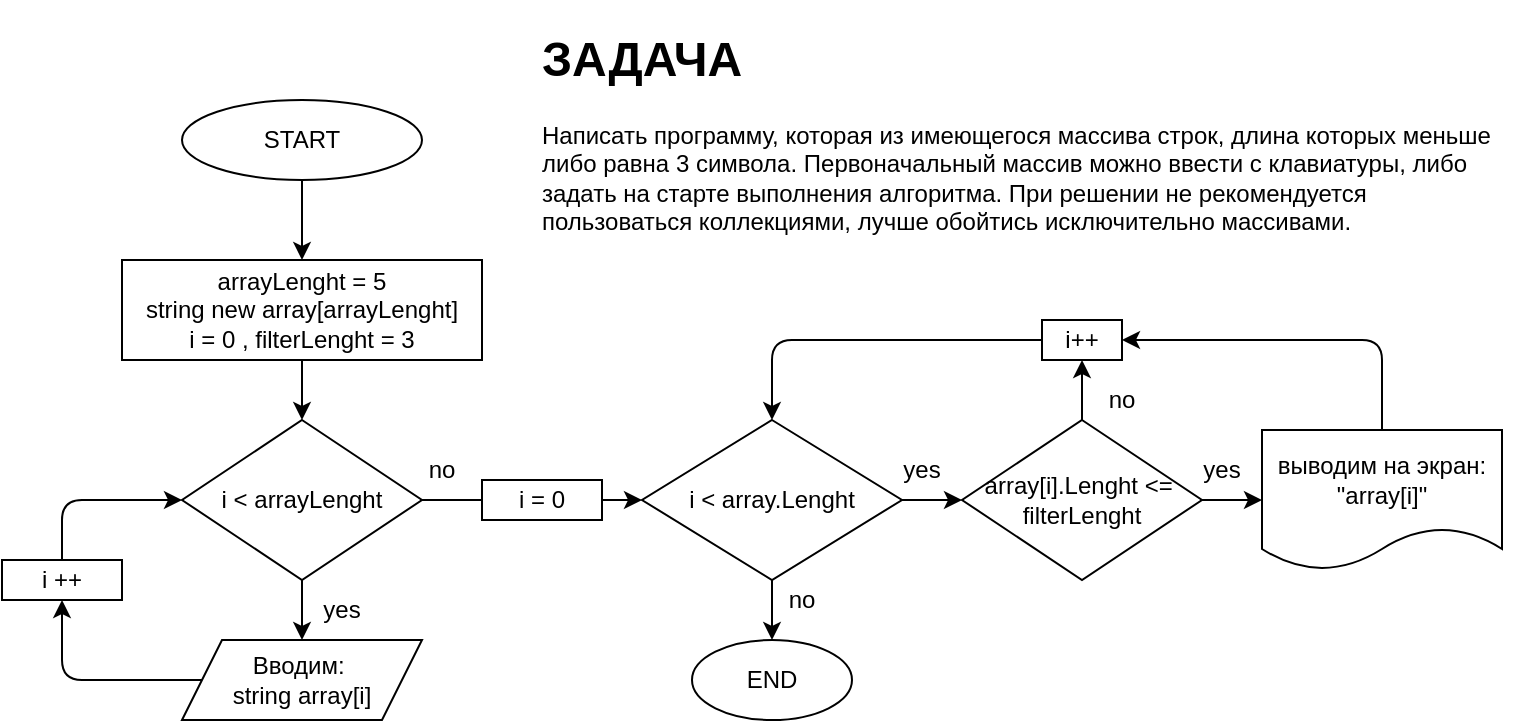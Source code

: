 <mxfile>
    <diagram id="4Ix_bgfrt5CX5B2hSqPP" name="Страница 1">
        <mxGraphModel dx="651" dy="1559" grid="1" gridSize="10" guides="1" tooltips="1" connect="1" arrows="1" fold="1" page="1" pageScale="1" pageWidth="827" pageHeight="1169" background="none" math="0" shadow="0">
            <root>
                <mxCell id="0"/>
                <mxCell id="1" parent="0"/>
                <mxCell id="9" value="" style="edgeStyle=none;html=1;" parent="1" source="2" target="7" edge="1">
                    <mxGeometry relative="1" as="geometry"/>
                </mxCell>
                <mxCell id="2" value="START" style="ellipse;whiteSpace=wrap;html=1;" parent="1" vertex="1">
                    <mxGeometry x="150" y="40" width="120" height="40" as="geometry"/>
                </mxCell>
                <mxCell id="13" value="" style="edgeStyle=none;html=1;" parent="1" source="3" target="12" edge="1">
                    <mxGeometry relative="1" as="geometry">
                        <Array as="points">
                            <mxPoint x="90" y="330"/>
                        </Array>
                    </mxGeometry>
                </mxCell>
                <mxCell id="3" value="Вводим:&amp;nbsp;&lt;br&gt;string array[i]" style="shape=parallelogram;perimeter=parallelogramPerimeter;whiteSpace=wrap;html=1;fixedSize=1;" parent="1" vertex="1">
                    <mxGeometry x="150" y="310" width="120" height="40" as="geometry"/>
                </mxCell>
                <mxCell id="6" value="" style="edgeStyle=none;html=1;" parent="1" source="4" target="3" edge="1">
                    <mxGeometry relative="1" as="geometry"/>
                </mxCell>
                <mxCell id="4" value="i &amp;lt; arrayLenght" style="rhombus;whiteSpace=wrap;html=1;" parent="1" vertex="1">
                    <mxGeometry x="150" y="200" width="120" height="80" as="geometry"/>
                </mxCell>
                <mxCell id="8" value="" style="edgeStyle=none;html=1;" parent="1" source="7" target="4" edge="1">
                    <mxGeometry relative="1" as="geometry"/>
                </mxCell>
                <mxCell id="7" value="arrayLenght = 5&lt;br&gt;string new array[arrayLenght]&lt;br&gt;i = 0 , filterLenght = 3" style="whiteSpace=wrap;html=1;" parent="1" vertex="1">
                    <mxGeometry x="120" y="120" width="180" height="50" as="geometry"/>
                </mxCell>
                <mxCell id="14" style="edgeStyle=none;html=1;entryX=0;entryY=0.5;entryDx=0;entryDy=0;" parent="1" source="12" target="4" edge="1">
                    <mxGeometry relative="1" as="geometry">
                        <Array as="points">
                            <mxPoint x="90" y="240"/>
                        </Array>
                    </mxGeometry>
                </mxCell>
                <mxCell id="12" value="i ++" style="whiteSpace=wrap;html=1;" parent="1" vertex="1">
                    <mxGeometry x="60" y="270" width="60" height="20" as="geometry"/>
                </mxCell>
                <mxCell id="32" style="edgeStyle=none;html=1;entryX=0;entryY=0.5;entryDx=0;entryDy=0;" parent="1" source="15" target="21" edge="1">
                    <mxGeometry relative="1" as="geometry"/>
                </mxCell>
                <mxCell id="42" style="edgeStyle=none;html=1;entryX=0.5;entryY=1;entryDx=0;entryDy=0;" edge="1" parent="1" source="15" target="23">
                    <mxGeometry relative="1" as="geometry">
                        <mxPoint x="570" y="160" as="targetPoint"/>
                    </mxGeometry>
                </mxCell>
                <mxCell id="15" value="array[i].Lenght &amp;lt;=&amp;nbsp;&lt;br&gt;filterLenght" style="rhombus;whiteSpace=wrap;html=1;" parent="1" vertex="1">
                    <mxGeometry x="540" y="200" width="120" height="80" as="geometry"/>
                </mxCell>
                <mxCell id="18" value="" style="edgeStyle=none;html=1;endArrow=none;" parent="1" source="4" target="17" edge="1">
                    <mxGeometry relative="1" as="geometry">
                        <mxPoint x="270" y="240" as="sourcePoint"/>
                        <mxPoint x="350" y="240" as="targetPoint"/>
                    </mxGeometry>
                </mxCell>
                <mxCell id="37" value="" style="edgeStyle=none;html=1;" edge="1" parent="1" source="17" target="36">
                    <mxGeometry relative="1" as="geometry"/>
                </mxCell>
                <mxCell id="17" value="i = 0" style="whiteSpace=wrap;html=1;" parent="1" vertex="1">
                    <mxGeometry x="300" y="230" width="60" height="20" as="geometry"/>
                </mxCell>
                <mxCell id="19" value="yes" style="text;html=1;strokeColor=none;fillColor=none;align=center;verticalAlign=middle;whiteSpace=wrap;rounded=0;" parent="1" vertex="1">
                    <mxGeometry x="200" y="280" width="60" height="30" as="geometry"/>
                </mxCell>
                <mxCell id="20" value="no" style="text;html=1;strokeColor=none;fillColor=none;align=center;verticalAlign=middle;whiteSpace=wrap;rounded=0;" parent="1" vertex="1">
                    <mxGeometry x="250" y="210" width="60" height="30" as="geometry"/>
                </mxCell>
                <mxCell id="43" style="edgeStyle=none;html=1;entryX=1;entryY=0.5;entryDx=0;entryDy=0;" edge="1" parent="1" source="21" target="23">
                    <mxGeometry relative="1" as="geometry">
                        <Array as="points">
                            <mxPoint x="750" y="160"/>
                        </Array>
                    </mxGeometry>
                </mxCell>
                <mxCell id="21" value="выводим на экран: &quot;array[i]&quot;" style="shape=document;whiteSpace=wrap;html=1;boundedLbl=1;" parent="1" vertex="1">
                    <mxGeometry x="690" y="205" width="120" height="70" as="geometry"/>
                </mxCell>
                <mxCell id="44" style="edgeStyle=none;html=1;entryX=0.5;entryY=0;entryDx=0;entryDy=0;" edge="1" parent="1" source="23" target="36">
                    <mxGeometry relative="1" as="geometry">
                        <Array as="points">
                            <mxPoint x="445" y="160"/>
                        </Array>
                    </mxGeometry>
                </mxCell>
                <mxCell id="23" value="i++" style="whiteSpace=wrap;html=1;" parent="1" vertex="1">
                    <mxGeometry x="580" y="150" width="40" height="20" as="geometry"/>
                </mxCell>
                <mxCell id="26" value="yes" style="text;html=1;strokeColor=none;fillColor=none;align=center;verticalAlign=middle;whiteSpace=wrap;rounded=0;" parent="1" vertex="1">
                    <mxGeometry x="490" y="210" width="60" height="30" as="geometry"/>
                </mxCell>
                <mxCell id="30" value="END" style="ellipse;whiteSpace=wrap;html=1;" parent="1" vertex="1">
                    <mxGeometry x="405" y="310" width="80" height="40" as="geometry"/>
                </mxCell>
                <mxCell id="34" value="&lt;h1&gt;ЗАДАЧА&lt;/h1&gt;&lt;p&gt;Написать программу, которая из имеющегося массива строк, длина которых меньше либо равна 3 символа. Первоначальный массив можно ввести с клавиатуры, либо задать на старте выполнения алгоритма. При решении не рекомендуется пользоваться коллекциями, лучше обойтись исключительно массивами.&lt;/p&gt;" style="text;html=1;strokeColor=none;fillColor=none;spacing=5;spacingTop=-20;whiteSpace=wrap;overflow=hidden;rounded=0;" parent="1" vertex="1">
                    <mxGeometry x="325" width="490" height="120" as="geometry"/>
                </mxCell>
                <mxCell id="38" value="" style="edgeStyle=none;html=1;" edge="1" parent="1" source="36" target="30">
                    <mxGeometry relative="1" as="geometry"/>
                </mxCell>
                <mxCell id="41" value="" style="edgeStyle=none;html=1;" edge="1" parent="1" source="36" target="15">
                    <mxGeometry relative="1" as="geometry"/>
                </mxCell>
                <mxCell id="36" value="i &amp;lt; array.Lenght" style="rhombus;whiteSpace=wrap;html=1;" vertex="1" parent="1">
                    <mxGeometry x="380" y="200" width="130" height="80" as="geometry"/>
                </mxCell>
                <mxCell id="39" value="no" style="text;html=1;strokeColor=none;fillColor=none;align=center;verticalAlign=middle;whiteSpace=wrap;rounded=0;" vertex="1" parent="1">
                    <mxGeometry x="430" y="275" width="60" height="30" as="geometry"/>
                </mxCell>
                <mxCell id="45" value="no" style="text;html=1;strokeColor=none;fillColor=none;align=center;verticalAlign=middle;whiteSpace=wrap;rounded=0;" vertex="1" parent="1">
                    <mxGeometry x="590" y="175" width="60" height="30" as="geometry"/>
                </mxCell>
                <mxCell id="46" value="yes" style="text;html=1;strokeColor=none;fillColor=none;align=center;verticalAlign=middle;whiteSpace=wrap;rounded=0;" vertex="1" parent="1">
                    <mxGeometry x="640" y="210" width="60" height="30" as="geometry"/>
                </mxCell>
            </root>
        </mxGraphModel>
    </diagram>
</mxfile>
